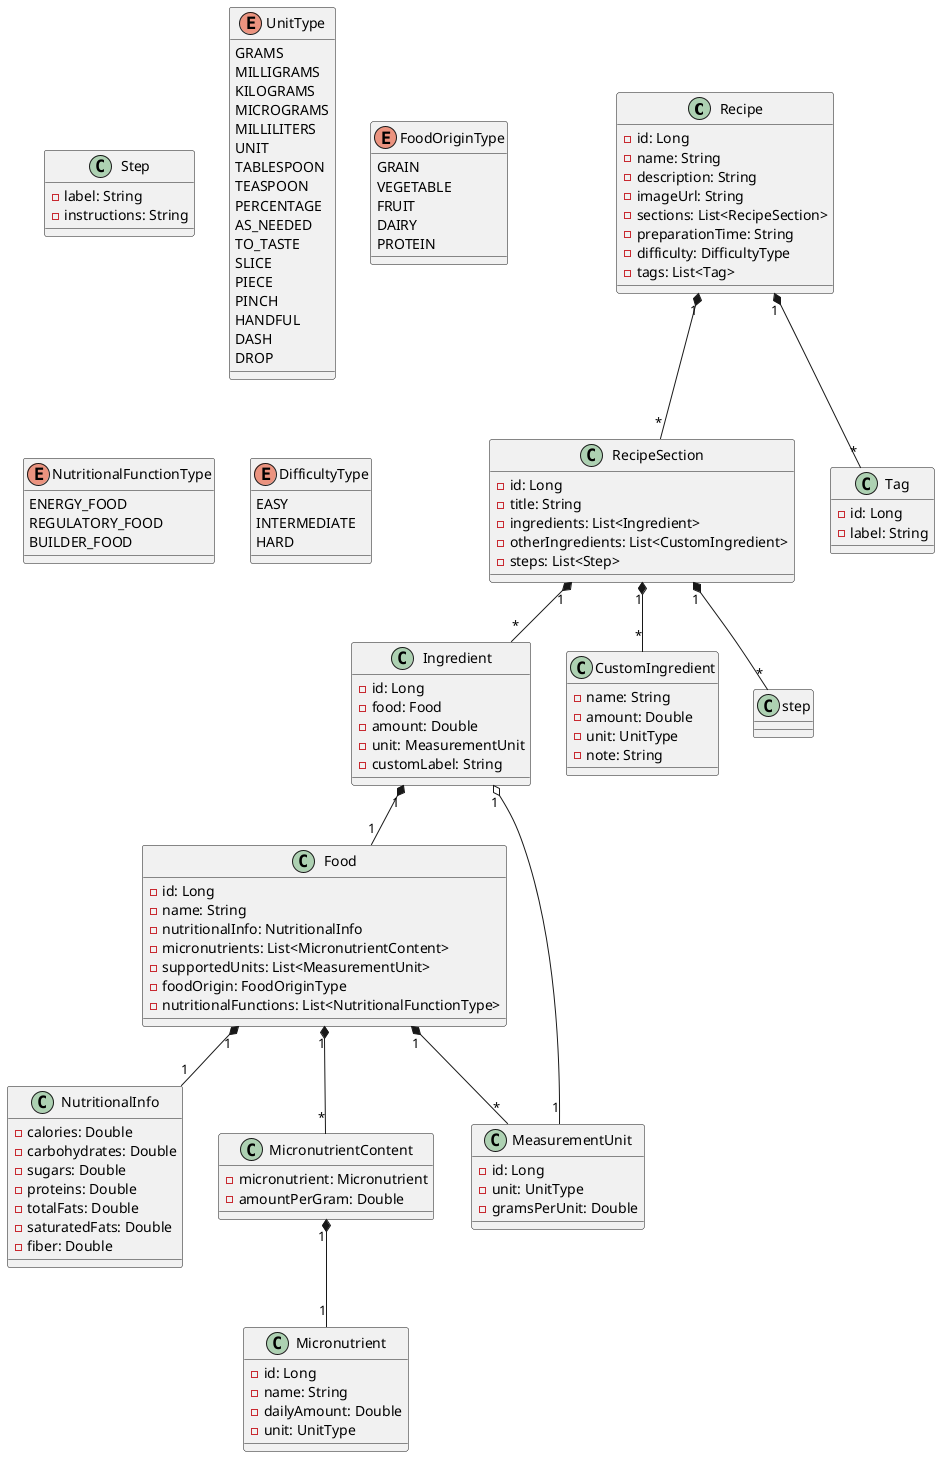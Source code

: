 @startuml

class Recipe {
    - id: Long
    - name: String
    - description: String
    - imageUrl: String
    - sections: List<RecipeSection>
    - preparationTime: String
    - difficulty: DifficultyType
    - tags: List<Tag>
}

class RecipeSection {
    - id: Long
    - title: String
    - ingredients: List<Ingredient>
    - otherIngredients: List<CustomIngredient>
    - steps: List<Step>
}

class Step {
    - label: String
    - instructions: String
}

class Ingredient {
    - id: Long
    - food: Food
    - amount: Double
    - unit: MeasurementUnit
    - customLabel: String
}


class CustomIngredient {
    - name: String
    - amount: Double
    - unit: UnitType
    - note: String
}


class Food {
    - id: Long
    - name: String
    - nutritionalInfo: NutritionalInfo
    - micronutrients: List<MicronutrientContent>
    - supportedUnits: List<MeasurementUnit>
    - foodOrigin: FoodOriginType
    - nutritionalFunctions: List<NutritionalFunctionType>
}


class NutritionalInfo {
    - calories: Double
    - carbohydrates: Double
    - sugars: Double
    - proteins: Double
    - totalFats: Double
    - saturatedFats: Double
    - fiber: Double
}

class MicronutrientContent {
    - micronutrient: Micronutrient
    - amountPerGram: Double
}

class Micronutrient {
    - id: Long
    - name: String
    - dailyAmount: Double
    - unit: UnitType
}

class MeasurementUnit {
    - id: Long
    - unit: UnitType
    - gramsPerUnit: Double
}

class Tag {
    - id: Long
    - label: String
}


Recipe "1" *-- "*" RecipeSection
Recipe "1" *-- "*" Tag

RecipeSection "1" *-- "*" step
RecipeSection "1" *-- "*" Ingredient
RecipeSection "1" *-- "*" CustomIngredient

Ingredient "1" *-- "1" Food
Ingredient "1" o-- "1" MeasurementUnit

Food "1" *-- "1" NutritionalInfo
Food "1" *-- "*" MeasurementUnit
Food "1" *-- "*" MicronutrientContent

MicronutrientContent "1" *-- "1" Micronutrient


enum UnitType {
    GRAMS
    MILLIGRAMS
    KILOGRAMS
    MICROGRAMS
    MILLILITERS
    UNIT
    TABLESPOON
    TEASPOON
    PERCENTAGE
    AS_NEEDED
    TO_TASTE
    SLICE
    PIECE
    PINCH
    HANDFUL
    DASH
    DROP
}

enum FoodOriginType {
    GRAIN
    VEGETABLE
    FRUIT
    DAIRY
    PROTEIN
}

enum NutritionalFunctionType {
    ENERGY_FOOD
    REGULATORY_FOOD
    BUILDER_FOOD
}

enum DifficultyType {
    EASY
    INTERMEDIATE
    HARD
}

@enduml
